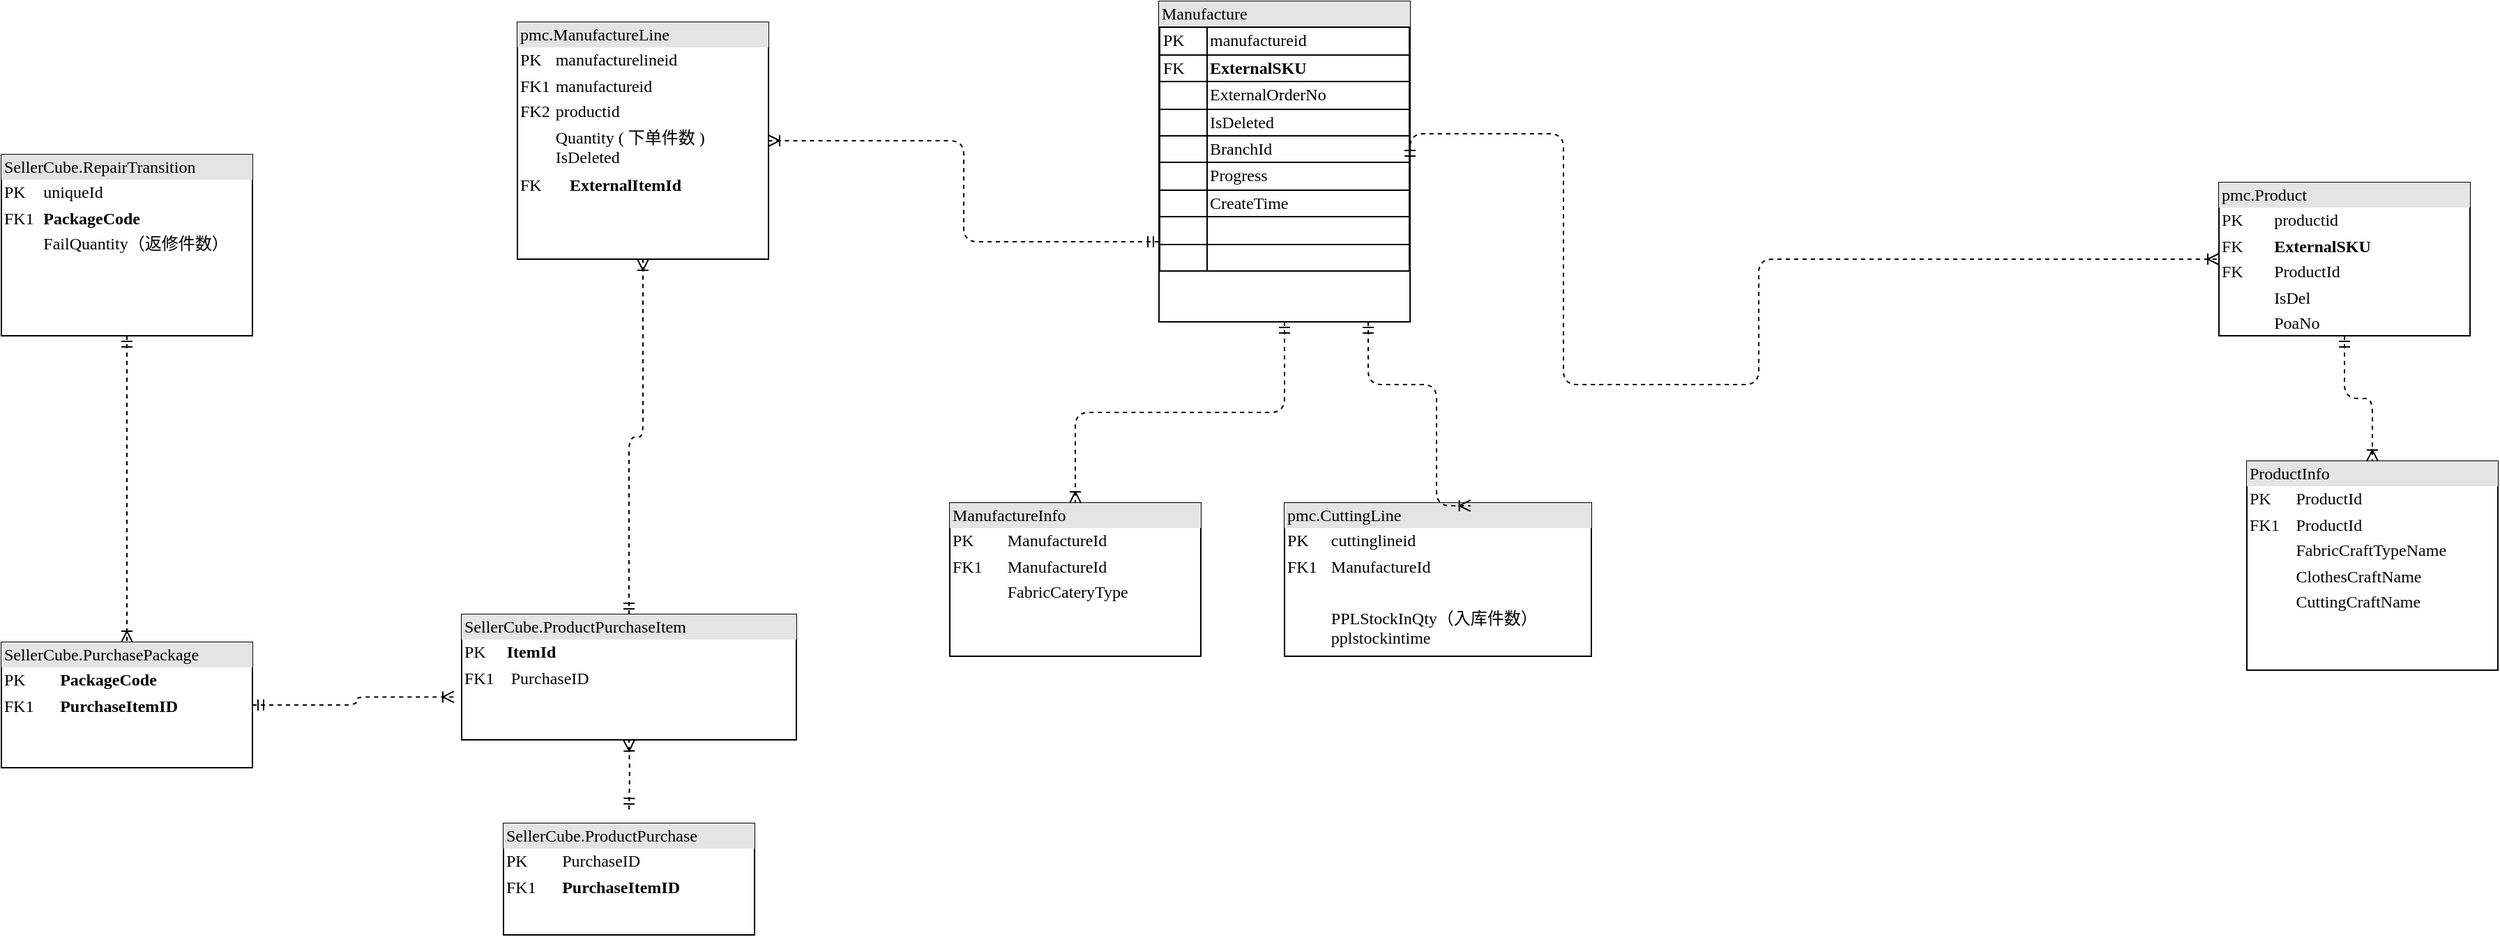 <mxfile version="14.6.6" type="github">
  <diagram name="Page-1" id="2ca16b54-16f6-2749-3443-fa8db7711227">
    <mxGraphModel dx="2670" dy="1037" grid="1" gridSize="10" guides="1" tooltips="1" connect="1" arrows="1" fold="1" page="1" pageScale="1" pageWidth="1100" pageHeight="850" background="#ffffff" math="0" shadow="0">
      <root>
        <mxCell id="0" />
        <mxCell id="1" parent="0" />
        <mxCell id="2ed32ef02a7f4228-19" style="html=1;dashed=1;labelBackgroundColor=none;startArrow=ERmandOne;endArrow=ERoneToMany;fontFamily=Verdana;fontSize=12;align=left;exitX=1;exitY=0.5;exitDx=0;exitDy=0;entryX=-0.023;entryY=0.658;entryDx=0;entryDy=0;entryPerimeter=0;edgeStyle=orthogonalEdgeStyle;" parent="1" source="2ed32ef02a7f4228-11" target="2ed32ef02a7f4228-10" edge="1">
          <mxGeometry relative="1" as="geometry" />
        </mxCell>
        <mxCell id="2ed32ef02a7f4228-20" style="edgeStyle=orthogonalEdgeStyle;html=1;dashed=1;labelBackgroundColor=none;startArrow=ERmandOne;endArrow=ERoneToMany;fontFamily=Verdana;fontSize=12;align=left;" parent="1" source="2ed32ef02a7f4228-2" target="2ed32ef02a7f4228-11" edge="1">
          <mxGeometry relative="1" as="geometry" />
        </mxCell>
        <mxCell id="2ed32ef02a7f4228-2" value="&lt;div style=&quot;box-sizing: border-box ; width: 100% ; background: #e4e4e4 ; padding: 2px&quot;&gt;SellerCube.RepairTransition&lt;br&gt;&lt;/div&gt;&lt;table style=&quot;width: 100% ; font-size: 1em&quot; cellpadding=&quot;2&quot; cellspacing=&quot;0&quot;&gt;&lt;tbody&gt;&lt;tr&gt;&lt;td&gt;PK&lt;/td&gt;&lt;td&gt;uniqueId&lt;/td&gt;&lt;/tr&gt;&lt;tr&gt;&lt;td&gt;FK1&lt;/td&gt;&lt;td&gt;&lt;b&gt;PackageCode&lt;/b&gt;&lt;/td&gt;&lt;/tr&gt;&lt;tr&gt;&lt;td&gt;&lt;/td&gt;&lt;td&gt;FailQuantity（返修件数）&lt;/td&gt;&lt;/tr&gt;&lt;/tbody&gt;&lt;/table&gt;" style="verticalAlign=top;align=left;overflow=fill;html=1;rounded=0;shadow=0;comic=0;labelBackgroundColor=none;strokeWidth=1;fontFamily=Verdana;fontSize=12" parent="1" vertex="1">
          <mxGeometry x="-330" y="520" width="180" height="130" as="geometry" />
        </mxCell>
        <mxCell id="2ed32ef02a7f4228-22" style="edgeStyle=orthogonalEdgeStyle;html=1;exitX=0;exitY=0.75;entryX=1;entryY=0.5;dashed=1;labelBackgroundColor=none;startArrow=ERmandOne;endArrow=ERoneToMany;fontFamily=Verdana;fontSize=12;align=left;" parent="1" source="2ed32ef02a7f4228-8" target="2ed32ef02a7f4228-3" edge="1">
          <mxGeometry relative="1" as="geometry" />
        </mxCell>
        <mxCell id="2ed32ef02a7f4228-3" value="&lt;div style=&quot;box-sizing: border-box ; width: 100% ; background: #e4e4e4 ; padding: 2px&quot;&gt;pmc.ManufactureLine&lt;/div&gt;&lt;table style=&quot;width: 100% ; font-size: 1em&quot; cellpadding=&quot;2&quot; cellspacing=&quot;0&quot;&gt;&lt;tbody&gt;&lt;tr&gt;&lt;td&gt;PK&lt;/td&gt;&lt;td&gt;manufacturelineid&lt;/td&gt;&lt;/tr&gt;&lt;tr&gt;&lt;td&gt;FK1&lt;/td&gt;&lt;td&gt;manufactureid&lt;/td&gt;&lt;/tr&gt;&lt;tr&gt;&lt;td&gt;FK2&lt;/td&gt;&lt;td&gt;productid&lt;/td&gt;&lt;/tr&gt;&lt;tr&gt;&lt;td&gt;&lt;br&gt;&lt;/td&gt;&lt;td&gt;Quantity ( 下单件数 )&lt;br&gt;IsDeleted&lt;br&gt;&lt;/td&gt;&lt;/tr&gt;&lt;tr&gt;&lt;td&gt;FK&lt;/td&gt;&lt;td&gt;&lt;table cellpadding=&quot;2&quot; cellspacing=&quot;0&quot; style=&quot;font-size: 1em ; width: 180px&quot;&gt;&lt;tbody&gt;&lt;tr&gt;&lt;td&gt;&lt;/td&gt;&lt;td&gt;&lt;b&gt;ExternalItemId&lt;/b&gt;&lt;/td&gt;&lt;/tr&gt;&lt;/tbody&gt;&lt;/table&gt;&lt;/td&gt;&lt;/tr&gt;&lt;tr&gt;&lt;td&gt;&lt;br&gt;&lt;/td&gt;&lt;td&gt;&lt;br&gt;&lt;/td&gt;&lt;/tr&gt;&lt;/tbody&gt;&lt;/table&gt;" style="verticalAlign=top;align=left;overflow=fill;html=1;rounded=0;shadow=0;comic=0;labelBackgroundColor=none;strokeWidth=1;fontFamily=Verdana;fontSize=12" parent="1" vertex="1">
          <mxGeometry x="40" y="425" width="180" height="170" as="geometry" />
        </mxCell>
        <mxCell id="2ed32ef02a7f4228-7" value="&lt;div style=&quot;box-sizing: border-box ; width: 100% ; background: #e4e4e4 ; padding: 2px&quot;&gt;ManufactureInfo&lt;/div&gt;&lt;table style=&quot;width: 100% ; font-size: 1em&quot; cellpadding=&quot;2&quot; cellspacing=&quot;0&quot;&gt;&lt;tbody&gt;&lt;tr&gt;&lt;td&gt;PK&lt;/td&gt;&lt;td&gt;ManufactureId&lt;/td&gt;&lt;/tr&gt;&lt;tr&gt;&lt;td&gt;FK1&lt;/td&gt;&lt;td&gt;ManufactureId&lt;/td&gt;&lt;/tr&gt;&lt;tr&gt;&lt;td&gt;&lt;/td&gt;&lt;td&gt;FabricCateryType&lt;/td&gt;&lt;/tr&gt;&lt;/tbody&gt;&lt;/table&gt;" style="verticalAlign=top;align=left;overflow=fill;html=1;rounded=0;shadow=0;comic=0;labelBackgroundColor=none;strokeWidth=1;fontFamily=Verdana;fontSize=12" parent="1" vertex="1">
          <mxGeometry x="350" y="770" width="180" height="110" as="geometry" />
        </mxCell>
        <mxCell id="2ed32ef02a7f4228-17" style="edgeStyle=orthogonalEdgeStyle;html=1;entryX=0.5;entryY=0;labelBackgroundColor=none;startArrow=ERmandOne;endArrow=ERoneToMany;fontFamily=Verdana;fontSize=12;align=left;dashed=1;" parent="1" source="2ed32ef02a7f4228-8" target="2ed32ef02a7f4228-7" edge="1">
          <mxGeometry relative="1" as="geometry" />
        </mxCell>
        <mxCell id="2ed32ef02a7f4228-8" value="&lt;div style=&quot;box-sizing: border-box ; width: 100% ; background: #e4e4e4 ; padding: 2px&quot;&gt;Manufacture&lt;/div&gt;&lt;table style=&quot;width: 100% ; font-size: 1em ; border: 1px solid rgb(0 , 0 , 0) ; border-collapse: collapse&quot; cellpadding=&quot;2&quot; cellspacing=&quot;0&quot; border=&quot;1&quot;&gt;&lt;tbody&gt;&lt;tr&gt;&lt;td&gt;PK&lt;/td&gt;&lt;td&gt;manufactureid&lt;/td&gt;&lt;/tr&gt;&lt;tr&gt;&lt;td&gt;FK&lt;/td&gt;&lt;td&gt;&lt;b&gt;ExternalSKU&lt;/b&gt;&lt;br&gt;&lt;/td&gt;&lt;/tr&gt;&lt;tr&gt;&lt;td&gt;&lt;br&gt;&lt;/td&gt;&lt;td&gt;ExternalOrderNo&lt;br&gt;&lt;/td&gt;&lt;/tr&gt;&lt;tr&gt;&lt;td&gt;&lt;br&gt;&lt;/td&gt;&lt;td&gt;IsDeleted&lt;br&gt;&lt;/td&gt;&lt;/tr&gt;&lt;tr&gt;&lt;td&gt;&lt;br&gt;&lt;/td&gt;&lt;td&gt;BranchId&lt;br&gt;&lt;/td&gt;&lt;/tr&gt;&lt;tr&gt;&lt;td&gt;&lt;br&gt;&lt;/td&gt;&lt;td&gt;Progress&lt;br&gt;&lt;/td&gt;&lt;/tr&gt;&lt;tr&gt;&lt;td&gt;&lt;br&gt;&lt;/td&gt;&lt;td&gt;CreateTime&lt;br&gt;&lt;/td&gt;&lt;/tr&gt;&lt;tr&gt;&lt;td&gt;&lt;br&gt;&lt;/td&gt;&lt;td&gt;&lt;br&gt;&lt;/td&gt;&lt;/tr&gt;&lt;tr&gt;&lt;td&gt;&lt;br&gt;&lt;/td&gt;&lt;td&gt;&lt;br&gt;&lt;/td&gt;&lt;/tr&gt;&lt;/tbody&gt;&lt;/table&gt;" style="verticalAlign=top;align=left;overflow=fill;html=1;rounded=0;shadow=0;comic=0;labelBackgroundColor=none;strokeWidth=1;fontFamily=Verdana;fontSize=12" parent="1" vertex="1">
          <mxGeometry x="500" y="410" width="180" height="230" as="geometry" />
        </mxCell>
        <mxCell id="2ed32ef02a7f4228-9" value="&lt;div style=&quot;box-sizing: border-box ; width: 100% ; background: #e4e4e4 ; padding: 2px&quot;&gt;ProductInfo&lt;/div&gt;&lt;table style=&quot;width: 100% ; font-size: 1em&quot; cellpadding=&quot;2&quot; cellspacing=&quot;0&quot;&gt;&lt;tbody&gt;&lt;tr&gt;&lt;td&gt;PK&lt;/td&gt;&lt;td&gt;ProductId&lt;br&gt;&lt;/td&gt;&lt;/tr&gt;&lt;tr&gt;&lt;td&gt;FK1&lt;/td&gt;&lt;td&gt;ProductId&lt;/td&gt;&lt;/tr&gt;&lt;tr&gt;&lt;td&gt;&lt;/td&gt;&lt;td&gt;FabricCraftTypeName&lt;/td&gt;&lt;/tr&gt;&lt;tr&gt;&lt;td&gt;&lt;br&gt;&lt;/td&gt;&lt;td&gt;ClothesCraftName&lt;br&gt;&lt;/td&gt;&lt;/tr&gt;&lt;tr&gt;&lt;td&gt;&lt;br&gt;&lt;/td&gt;&lt;td&gt;CuttingCraftName&lt;br&gt;&lt;/td&gt;&lt;/tr&gt;&lt;/tbody&gt;&lt;/table&gt;" style="verticalAlign=top;align=left;overflow=fill;html=1;rounded=0;shadow=0;comic=0;labelBackgroundColor=none;strokeWidth=1;fontFamily=Verdana;fontSize=12" parent="1" vertex="1">
          <mxGeometry x="1280" y="740" width="180" height="150" as="geometry" />
        </mxCell>
        <mxCell id="2ed32ef02a7f4228-21" style="edgeStyle=orthogonalEdgeStyle;html=1;entryX=0.5;entryY=0;dashed=1;labelBackgroundColor=none;startArrow=ERmandOne;endArrow=ERoneToMany;fontFamily=Verdana;fontSize=12;align=left;" parent="1" source="tso0t-KnLODkgiLXs0hK-3" target="2ed32ef02a7f4228-9" edge="1">
          <mxGeometry relative="1" as="geometry" />
        </mxCell>
        <mxCell id="2ed32ef02a7f4228-10" value="&lt;div style=&quot;box-sizing: border-box ; width: 100% ; background: #e4e4e4 ; padding: 2px&quot;&gt;SellerCube.ProductPurchaseItem&lt;br&gt;&lt;/div&gt;&lt;table style=&quot;width: 100% ; font-size: 1em&quot; cellpadding=&quot;2&quot; cellspacing=&quot;0&quot;&gt;&lt;tbody&gt;&lt;tr&gt;&lt;td&gt;PK&amp;nbsp; &amp;nbsp; &amp;nbsp;&lt;b&gt;ItemId&lt;/b&gt;&lt;/td&gt;&lt;td&gt;&lt;/td&gt;&lt;td&gt;&lt;br&gt;&lt;/td&gt;&lt;/tr&gt;&lt;tr&gt;&lt;td&gt;FK1&amp;nbsp; &amp;nbsp; PurchaseID&lt;/td&gt;&lt;td&gt;&lt;br&gt;&lt;/td&gt;&lt;/tr&gt;&lt;/tbody&gt;&lt;/table&gt;" style="verticalAlign=top;align=left;overflow=fill;html=1;rounded=0;shadow=0;comic=0;labelBackgroundColor=none;strokeWidth=1;fontFamily=Verdana;fontSize=12" parent="1" vertex="1">
          <mxGeometry y="850" width="240" height="90" as="geometry" />
        </mxCell>
        <mxCell id="2ed32ef02a7f4228-11" value="&lt;div style=&quot;box-sizing: border-box ; width: 100% ; background: #e4e4e4 ; padding: 2px&quot;&gt;SellerCube.PurchasePackage&lt;/div&gt;&lt;table style=&quot;width: 100% ; font-size: 1em&quot; cellpadding=&quot;2&quot; cellspacing=&quot;0&quot;&gt;&lt;tbody&gt;&lt;tr&gt;&lt;td&gt;PK&lt;/td&gt;&lt;td&gt;&lt;b&gt;PackageCode&lt;br&gt;&lt;/b&gt;&lt;/td&gt;&lt;/tr&gt;&lt;tr&gt;&lt;td&gt;FK1&lt;/td&gt;&lt;td&gt;&lt;b&gt;PurchaseItemID&lt;/b&gt;&lt;/td&gt;&lt;/tr&gt;&lt;tr&gt;&lt;td&gt;&lt;/td&gt;&lt;td&gt;&lt;br&gt;&lt;/td&gt;&lt;/tr&gt;&lt;/tbody&gt;&lt;/table&gt;" style="verticalAlign=top;align=left;overflow=fill;html=1;rounded=0;shadow=0;comic=0;labelBackgroundColor=none;strokeWidth=1;fontFamily=Verdana;fontSize=12" parent="1" vertex="1">
          <mxGeometry x="-330" y="870" width="180" height="90" as="geometry" />
        </mxCell>
        <mxCell id="tso0t-KnLODkgiLXs0hK-1" value="&lt;div style=&quot;box-sizing: border-box ; width: 100% ; background: #e4e4e4 ; padding: 2px&quot;&gt;pmc.CuttingLine&lt;/div&gt;&lt;table style=&quot;width: 100% ; font-size: 1em&quot; cellpadding=&quot;2&quot; cellspacing=&quot;0&quot;&gt;&lt;tbody&gt;&lt;tr&gt;&lt;td&gt;PK&lt;/td&gt;&lt;td&gt;cuttinglineid&lt;/td&gt;&lt;/tr&gt;&lt;tr&gt;&lt;td&gt;FK1&lt;/td&gt;&lt;td&gt;ManufactureId&lt;/td&gt;&lt;/tr&gt;&lt;tr&gt;&lt;td&gt;&lt;/td&gt;&lt;td&gt;&lt;br&gt;&lt;/td&gt;&lt;/tr&gt;&lt;tr&gt;&lt;td&gt;&lt;/td&gt;&lt;td&gt;PPLStockInQty（入库件数）&lt;br&gt;pplstockintime&lt;/td&gt;&lt;/tr&gt;&lt;tr&gt;&lt;td&gt;&lt;br&gt;&lt;/td&gt;&lt;td&gt;&lt;br&gt;&lt;/td&gt;&lt;/tr&gt;&lt;tr&gt;&lt;td&gt;&lt;br&gt;&lt;/td&gt;&lt;td&gt;&lt;br&gt;&lt;/td&gt;&lt;/tr&gt;&lt;/tbody&gt;&lt;/table&gt;" style="verticalAlign=top;align=left;overflow=fill;html=1;rounded=0;shadow=0;comic=0;labelBackgroundColor=none;strokeWidth=1;fontFamily=Verdana;fontSize=12" parent="1" vertex="1">
          <mxGeometry x="590" y="770" width="220" height="110" as="geometry" />
        </mxCell>
        <mxCell id="tso0t-KnLODkgiLXs0hK-2" style="edgeStyle=orthogonalEdgeStyle;html=1;entryX=0.606;entryY=0.018;labelBackgroundColor=none;startArrow=ERmandOne;endArrow=ERoneToMany;fontFamily=Verdana;fontSize=12;align=left;dashed=1;entryDx=0;entryDy=0;entryPerimeter=0;" parent="1" source="2ed32ef02a7f4228-8" target="tso0t-KnLODkgiLXs0hK-1" edge="1">
          <mxGeometry relative="1" as="geometry">
            <Array as="points">
              <mxPoint x="650" y="685" />
              <mxPoint x="699" y="685" />
            </Array>
          </mxGeometry>
        </mxCell>
        <mxCell id="tso0t-KnLODkgiLXs0hK-3" value="&lt;div style=&quot;box-sizing: border-box ; width: 100% ; background: #e4e4e4 ; padding: 2px&quot;&gt;pmc.Product&lt;/div&gt;&lt;table style=&quot;width: 100% ; font-size: 1em&quot; cellpadding=&quot;2&quot; cellspacing=&quot;0&quot;&gt;&lt;tbody&gt;&lt;tr&gt;&lt;td&gt;PK&lt;/td&gt;&lt;td&gt;productid&lt;/td&gt;&lt;/tr&gt;&lt;tr&gt;&lt;td&gt;FK&lt;/td&gt;&lt;td&gt;&lt;b&gt;ExternalSKU&lt;/b&gt;&lt;/td&gt;&lt;/tr&gt;&lt;tr&gt;&lt;td&gt;FK&lt;/td&gt;&lt;td&gt;ProductId&lt;br&gt;&lt;/td&gt;&lt;/tr&gt;&lt;tr&gt;&lt;td&gt;&lt;/td&gt;&lt;td&gt;IsDel&lt;br&gt;&lt;/td&gt;&lt;/tr&gt;&lt;tr&gt;&lt;td&gt;&lt;br&gt;&lt;/td&gt;&lt;td&gt;PoaNo&lt;br&gt;&lt;/td&gt;&lt;/tr&gt;&lt;/tbody&gt;&lt;/table&gt;" style="verticalAlign=top;align=left;overflow=fill;html=1;rounded=0;shadow=0;comic=0;labelBackgroundColor=none;strokeWidth=1;fontFamily=Verdana;fontSize=12" parent="1" vertex="1">
          <mxGeometry x="1260" y="540" width="180" height="110" as="geometry" />
        </mxCell>
        <mxCell id="tso0t-KnLODkgiLXs0hK-4" style="edgeStyle=orthogonalEdgeStyle;html=1;labelBackgroundColor=none;startArrow=ERmandOne;endArrow=ERoneToMany;fontFamily=Verdana;fontSize=12;align=left;dashed=1;exitX=1;exitY=0.5;exitDx=0;exitDy=0;" parent="1" source="2ed32ef02a7f4228-8" target="tso0t-KnLODkgiLXs0hK-3" edge="1">
          <mxGeometry relative="1" as="geometry">
            <mxPoint x="650" y="600" as="sourcePoint" />
            <mxPoint x="930" y="710" as="targetPoint" />
            <Array as="points">
              <mxPoint x="790" y="505" />
              <mxPoint x="790" y="685" />
              <mxPoint x="930" y="685" />
            </Array>
          </mxGeometry>
        </mxCell>
        <mxCell id="ktmcUAxhoG9T3wDurGuL-1" style="edgeStyle=orthogonalEdgeStyle;html=1;dashed=1;labelBackgroundColor=none;startArrow=ERmandOne;endArrow=ERoneToMany;fontFamily=Verdana;fontSize=12;align=left;exitX=0.5;exitY=0;exitDx=0;exitDy=0;" parent="1" source="2ed32ef02a7f4228-10" target="2ed32ef02a7f4228-3" edge="1">
          <mxGeometry relative="1" as="geometry">
            <mxPoint x="990" y="1010" as="sourcePoint" />
            <mxPoint x="40" y="640" as="targetPoint" />
          </mxGeometry>
        </mxCell>
        <mxCell id="ZhmJUsd_zObyAIVKMw6R-2" style="html=1;dashed=1;labelBackgroundColor=none;startArrow=ERmandOne;endArrow=ERoneToMany;fontFamily=Verdana;fontSize=12;align=left;entryX=0.5;entryY=1;entryDx=0;entryDy=0;edgeStyle=orthogonalEdgeStyle;" parent="1" target="2ed32ef02a7f4228-10" edge="1">
          <mxGeometry relative="1" as="geometry">
            <mxPoint x="120" y="990" as="sourcePoint" />
            <mxPoint x="4.48" y="919.22" as="targetPoint" />
          </mxGeometry>
        </mxCell>
        <mxCell id="ZhmJUsd_zObyAIVKMw6R-3" value="&lt;div style=&quot;box-sizing: border-box ; width: 100% ; background: #e4e4e4 ; padding: 2px&quot;&gt;SellerCube.ProductPurchase&lt;/div&gt;&lt;table style=&quot;width: 100% ; font-size: 1em&quot; cellpadding=&quot;2&quot; cellspacing=&quot;0&quot;&gt;&lt;tbody&gt;&lt;tr&gt;&lt;td&gt;PK&lt;/td&gt;&lt;td&gt;PurchaseID&lt;b&gt;&lt;br&gt;&lt;/b&gt;&lt;/td&gt;&lt;/tr&gt;&lt;tr&gt;&lt;td&gt;FK1&lt;/td&gt;&lt;td&gt;&lt;b&gt;PurchaseItemID&lt;/b&gt;&lt;/td&gt;&lt;/tr&gt;&lt;tr&gt;&lt;td&gt;&lt;/td&gt;&lt;td&gt;&lt;br&gt;&lt;/td&gt;&lt;/tr&gt;&lt;/tbody&gt;&lt;/table&gt;" style="verticalAlign=top;align=left;overflow=fill;html=1;rounded=0;shadow=0;comic=0;labelBackgroundColor=none;strokeWidth=1;fontFamily=Verdana;fontSize=12" parent="1" vertex="1">
          <mxGeometry x="30" y="1000" width="180" height="80" as="geometry" />
        </mxCell>
      </root>
    </mxGraphModel>
  </diagram>
</mxfile>

